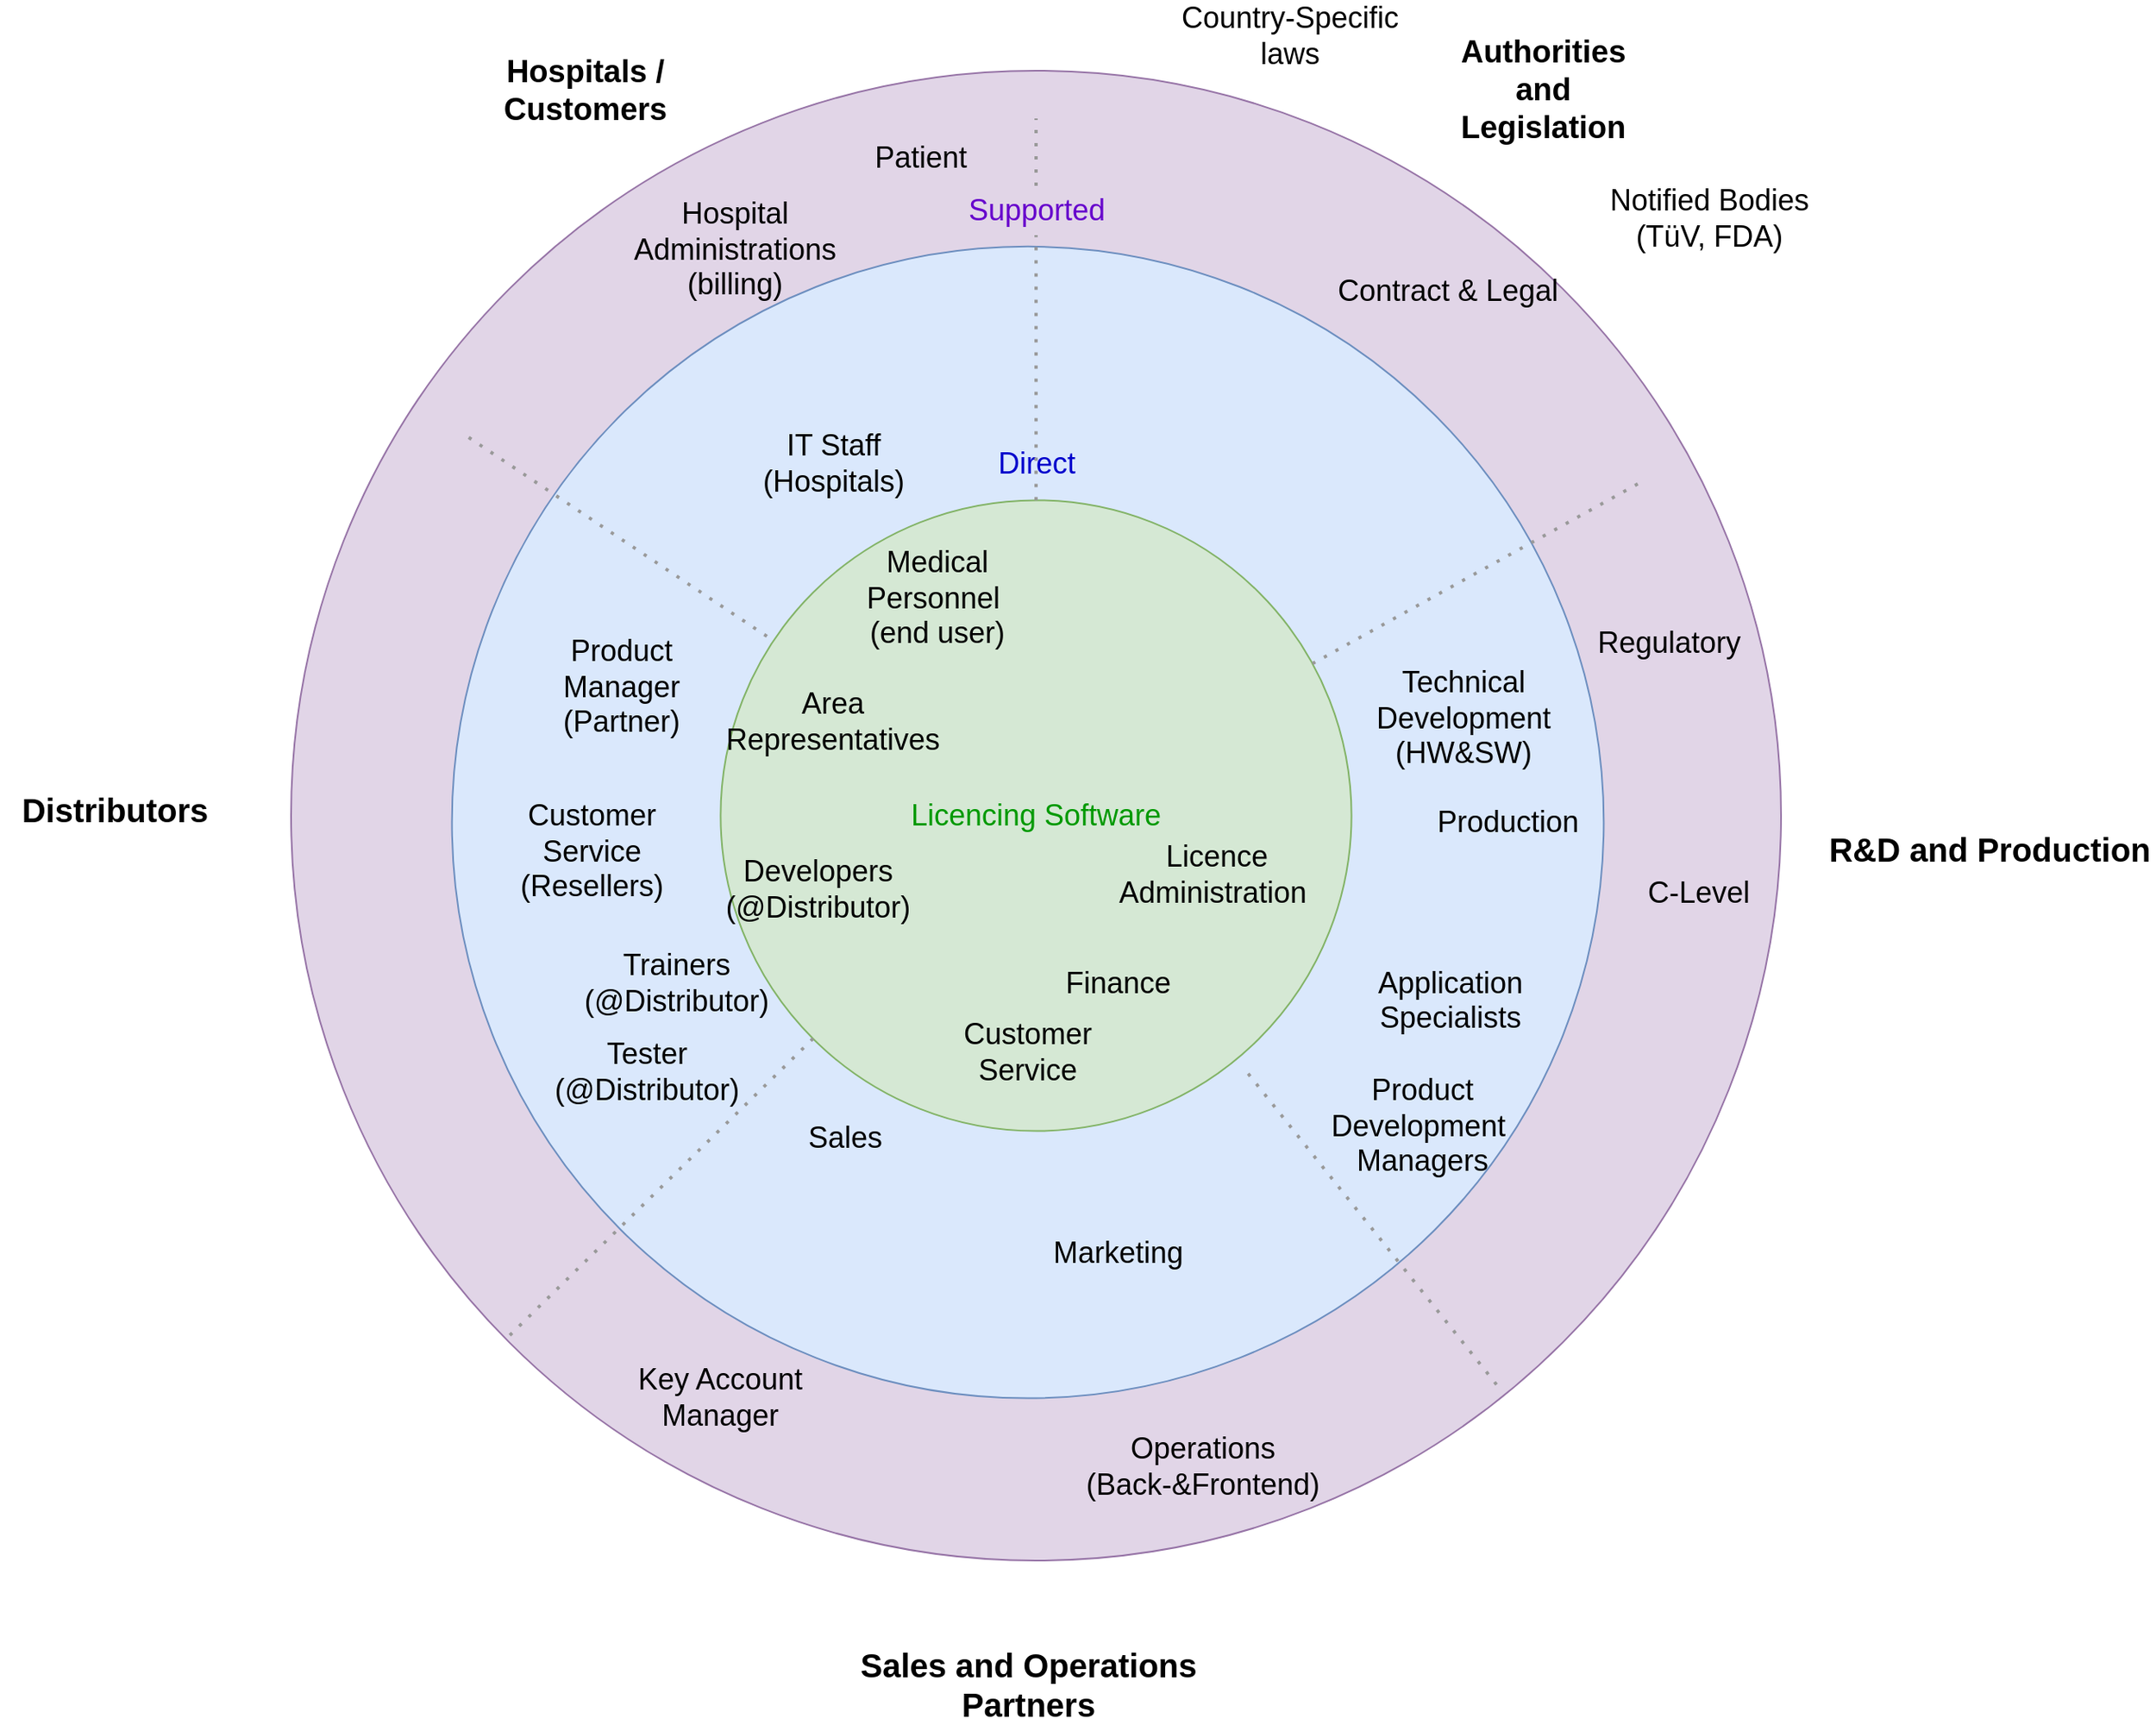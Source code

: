 <mxfile version="13.7.3" type="device"><diagram id="af7MOJhWRpyHIYIxjOTy" name="Page-1"><mxGraphModel dx="2031" dy="1376" grid="1" gridSize="10" guides="1" tooltips="1" connect="1" arrows="1" fold="1" page="1" pageScale="1" pageWidth="1654" pageHeight="1169" math="0" shadow="0"><root><mxCell id="0"/><mxCell id="1" parent="0"/><mxCell id="O_JMNvrhdsiQD1CXaHvM-4" value="Kern" style="ellipse;whiteSpace=wrap;html=1;aspect=fixed;fillColor=#e1d5e7;strokeColor=#9673a6;fontSize=18;" parent="1" vertex="1"><mxGeometry x="397" y="111" width="906" height="906" as="geometry"/></mxCell><mxCell id="O_JMNvrhdsiQD1CXaHvM-3" value="Kern" style="ellipse;whiteSpace=wrap;html=1;aspect=fixed;fillColor=#dae8fc;strokeColor=#6c8ebf;fontSize=18;" parent="1" vertex="1"><mxGeometry x="494.81" y="217.93" width="700.37" height="700.37" as="geometry"/></mxCell><mxCell id="O_JMNvrhdsiQD1CXaHvM-1" value="&lt;font style=&quot;font-size: 18px;&quot; color=&quot;#009900&quot;&gt;Licencing Software&lt;/font&gt;" style="ellipse;whiteSpace=wrap;html=1;aspect=fixed;fillColor=#d5e8d4;strokeColor=#82b366;fontSize=18;" parent="1" vertex="1"><mxGeometry x="658.19" y="372.19" width="383.61" height="383.61" as="geometry"/></mxCell><mxCell id="O_JMNvrhdsiQD1CXaHvM-5" value="&lt;font style=&quot;font-size: 18px;&quot; color=&quot;#0000cc&quot;&gt;Direct&lt;/font&gt;" style="text;html=1;resizable=0;autosize=1;align=center;verticalAlign=middle;points=[];fillColor=none;strokeColor=none;rounded=0;fontSize=18;" parent="1" vertex="1"><mxGeometry x="820" y="335" width="60" height="30" as="geometry"/></mxCell><mxCell id="O_JMNvrhdsiQD1CXaHvM-10" value="" style="endArrow=none;dashed=1;html=1;dashPattern=1 3;strokeWidth=2;exitX=0.5;exitY=0;exitDx=0;exitDy=0;fontColor=#999999;strokeColor=#999999;fontSize=18;" parent="1" source="O_JMNvrhdsiQD1CXaHvM-6" edge="1"><mxGeometry width="50" height="50" relative="1" as="geometry"><mxPoint x="825" y="454" as="sourcePoint"/><mxPoint x="850" y="140" as="targetPoint"/></mxGeometry></mxCell><mxCell id="O_JMNvrhdsiQD1CXaHvM-11" value="" style="endArrow=none;dashed=1;html=1;dashPattern=1 3;strokeWidth=2;strokeColor=#999999;fontSize=18;" parent="1" target="O_JMNvrhdsiQD1CXaHvM-1" edge="1"><mxGeometry width="50" height="50" relative="1" as="geometry"><mxPoint x="505" y="334" as="sourcePoint"/><mxPoint x="555" y="284" as="targetPoint"/></mxGeometry></mxCell><mxCell id="O_JMNvrhdsiQD1CXaHvM-12" value="" style="endArrow=none;dashed=1;html=1;dashPattern=1 3;strokeWidth=2;strokeColor=#999999;fontSize=18;" parent="1" source="O_JMNvrhdsiQD1CXaHvM-1" edge="1"><mxGeometry width="50" height="50" relative="1" as="geometry"><mxPoint x="860" y="474" as="sourcePoint"/><mxPoint x="1220" y="360" as="targetPoint"/></mxGeometry></mxCell><mxCell id="O_JMNvrhdsiQD1CXaHvM-15" value="" style="endArrow=none;dashed=1;html=1;dashPattern=1 3;strokeWidth=2;entryX=0.829;entryY=0.9;entryDx=0;entryDy=0;entryPerimeter=0;strokeColor=#999999;fontSize=18;" parent="1" target="O_JMNvrhdsiQD1CXaHvM-1" edge="1"><mxGeometry width="50" height="50" relative="1" as="geometry"><mxPoint x="1130" y="910" as="sourcePoint"/><mxPoint x="1125" y="794" as="targetPoint"/></mxGeometry></mxCell><mxCell id="O_JMNvrhdsiQD1CXaHvM-16" value="" style="endArrow=none;dashed=1;html=1;dashPattern=1 3;strokeWidth=2;entryX=0;entryY=1;entryDx=0;entryDy=0;strokeColor=#999999;fontSize=18;" parent="1" target="O_JMNvrhdsiQD1CXaHvM-1" edge="1"><mxGeometry width="50" height="50" relative="1" as="geometry"><mxPoint x="530" y="880" as="sourcePoint"/><mxPoint x="495.0" y="684" as="targetPoint"/></mxGeometry></mxCell><mxCell id="ZbgyPONyJUSTrNxz7-rS-1" value="&lt;font style=&quot;font-size: 18px;&quot;&gt;IT Staff (Hospitals)&lt;/font&gt;" style="text;html=1;strokeColor=none;fillColor=none;align=center;verticalAlign=middle;whiteSpace=wrap;rounded=0;fontSize=18;" parent="1" vertex="1"><mxGeometry x="700" y="332" width="53.62" height="36" as="geometry"/></mxCell><mxCell id="ZbgyPONyJUSTrNxz7-rS-2" value="&lt;font style=&quot;font-size: 19px&quot;&gt;&lt;b&gt;Authorities and Legislation&lt;/b&gt;&lt;/font&gt;" style="text;html=1;strokeColor=none;fillColor=none;align=center;verticalAlign=middle;whiteSpace=wrap;rounded=0;" parent="1" vertex="1"><mxGeometry x="1110" y="85" width="96.75" height="76" as="geometry"/></mxCell><mxCell id="ZbgyPONyJUSTrNxz7-rS-5" value="&lt;font style=&quot;font-size: 18px;&quot;&gt;&lt;br style=&quot;font-size: 18px;&quot;&gt;Technical Development (HW&amp;amp;SW)&lt;/font&gt;" style="text;html=1;strokeColor=none;fillColor=none;align=center;verticalAlign=middle;whiteSpace=wrap;rounded=0;fontSize=18;" parent="1" vertex="1"><mxGeometry x="1035.5" y="461.11" width="147.5" height="66" as="geometry"/></mxCell><mxCell id="ZbgyPONyJUSTrNxz7-rS-10" value="&lt;font style=&quot;font-size: 18px;&quot;&gt;Product Manager (Partner)&lt;/font&gt;" style="text;html=1;strokeColor=none;fillColor=none;align=center;verticalAlign=middle;whiteSpace=wrap;rounded=0;fontSize=18;" parent="1" vertex="1"><mxGeometry x="538.19" y="467" width="120" height="38" as="geometry"/></mxCell><mxCell id="ZbgyPONyJUSTrNxz7-rS-11" value="&lt;font style=&quot;font-size: 18px&quot;&gt;&lt;font style=&quot;font-size: 18px&quot;&gt;&amp;nbsp;&lt;br style=&quot;font-size: 18px&quot;&gt;&lt;/font&gt;Application Specialists&lt;/font&gt;" style="text;html=1;strokeColor=none;fillColor=none;align=center;verticalAlign=middle;whiteSpace=wrap;rounded=0;fontSize=18;" parent="1" vertex="1"><mxGeometry x="1026.75" y="646" width="150" height="40" as="geometry"/></mxCell><mxCell id="ZbgyPONyJUSTrNxz7-rS-13" value="&lt;font style=&quot;font-size: 18px;&quot;&gt;Production&lt;br style=&quot;font-size: 18px;&quot;&gt;&lt;/font&gt;" style="text;html=1;strokeColor=none;fillColor=none;align=center;verticalAlign=middle;whiteSpace=wrap;rounded=0;fontSize=18;" parent="1" vertex="1"><mxGeometry x="1096.75" y="556.11" width="80" height="24" as="geometry"/></mxCell><mxCell id="ZbgyPONyJUSTrNxz7-rS-15" value="&lt;font style=&quot;font-size: 18px;&quot;&gt;Customer Service&lt;/font&gt;" style="text;html=1;strokeColor=none;fillColor=none;align=center;verticalAlign=middle;whiteSpace=wrap;rounded=0;fontSize=18;" parent="1" vertex="1"><mxGeometry x="805" y="690" width="80" height="36" as="geometry"/></mxCell><mxCell id="Qg4BVynzMGf7UnE-AhXp-3" value="&lt;font style=&quot;font-size: 20px&quot;&gt;&lt;b&gt;Distributors&lt;/b&gt;&lt;/font&gt;" style="text;html=1;strokeColor=none;fillColor=none;align=center;verticalAlign=middle;whiteSpace=wrap;rounded=0;rotation=0;" parent="1" vertex="1"><mxGeometry x="220" y="540.11" width="140" height="40" as="geometry"/></mxCell><mxCell id="Qg4BVynzMGf7UnE-AhXp-4" value="&lt;font style=&quot;font-size: 20px&quot;&gt;&lt;b&gt;&lt;br&gt;Sales and Operations Partners&lt;/b&gt;&lt;/font&gt;" style="text;html=1;strokeColor=none;fillColor=none;align=center;verticalAlign=middle;whiteSpace=wrap;rounded=0;rotation=0;" parent="1" vertex="1"><mxGeometry x="737.5" y="1060" width="215" height="40" as="geometry"/></mxCell><mxCell id="Qg4BVynzMGf7UnE-AhXp-5" value="&lt;font style=&quot;font-size: 20px&quot;&gt;&lt;b&gt;R&amp;amp;D and Production&lt;/b&gt;&lt;/font&gt;" style="text;html=1;strokeColor=none;fillColor=none;align=center;verticalAlign=middle;whiteSpace=wrap;rounded=0;rotation=0;" parent="1" vertex="1"><mxGeometry x="1330" y="564" width="200" height="40" as="geometry"/></mxCell><mxCell id="4qZWRFTWGNWMqTd1A25K-4" value="&lt;font style=&quot;font-size: 18px;&quot;&gt;Patient&lt;/font&gt;" style="text;html=1;strokeColor=none;fillColor=none;align=center;verticalAlign=middle;whiteSpace=wrap;rounded=0;fontSize=18;" parent="1" vertex="1"><mxGeometry x="745" y="147" width="70" height="34" as="geometry"/></mxCell><mxCell id="4qZWRFTWGNWMqTd1A25K-6" value="&lt;font style=&quot;font-size: 18px;&quot;&gt;Customer Service (Resellers)&lt;/font&gt;" style="text;html=1;strokeColor=none;fillColor=none;align=center;verticalAlign=middle;whiteSpace=wrap;rounded=0;fontSize=18;" parent="1" vertex="1"><mxGeometry x="520" y="564" width="120" height="44" as="geometry"/></mxCell><mxCell id="4qZWRFTWGNWMqTd1A25K-7" value="&lt;font style=&quot;font-size: 18px;&quot;&gt;&lt;font style=&quot;font-size: 18px;&quot;&gt;Notified Bodies&lt;br style=&quot;font-size: 18px;&quot;&gt;(TüV, FDA)&lt;/font&gt;&lt;br style=&quot;font-size: 18px;&quot;&gt;&lt;/font&gt;" style="text;html=1;strokeColor=none;fillColor=none;align=center;verticalAlign=middle;whiteSpace=wrap;rounded=0;fontSize=18;" parent="1" vertex="1"><mxGeometry x="1183" y="186" width="152.5" height="30" as="geometry"/></mxCell><mxCell id="4qZWRFTWGNWMqTd1A25K-8" value="&lt;font style=&quot;font-size: 19px&quot;&gt;&lt;b&gt;Hospitals / Customers&lt;/b&gt;&lt;/font&gt;" style="text;html=1;strokeColor=none;fillColor=none;align=center;verticalAlign=middle;whiteSpace=wrap;rounded=0;" parent="1" vertex="1"><mxGeometry x="520" y="100" width="111.75" height="46" as="geometry"/></mxCell><mxCell id="4qZWRFTWGNWMqTd1A25K-9" value="&lt;font style=&quot;font-size: 18px;&quot;&gt;&lt;font style=&quot;font-size: 18px;&quot;&gt;Hospital Administrations&lt;br style=&quot;font-size: 18px;&quot;&gt;(billing)&lt;/font&gt;&lt;br style=&quot;font-size: 18px;&quot;&gt;&lt;/font&gt;" style="text;html=1;strokeColor=none;fillColor=none;align=center;verticalAlign=middle;whiteSpace=wrap;rounded=0;fontSize=18;" parent="1" vertex="1"><mxGeometry x="587.5" y="200" width="157.5" height="40" as="geometry"/></mxCell><mxCell id="WKgCG9ztmuXQFZnNToos-8" style="edgeStyle=orthogonalEdgeStyle;rounded=0;orthogonalLoop=1;jettySize=auto;html=1;exitX=0.5;exitY=1;exitDx=0;exitDy=0;strokeColor=#999999;fontColor=#999999;fontSize=18;" parent="1" source="ZbgyPONyJUSTrNxz7-rS-2" target="ZbgyPONyJUSTrNxz7-rS-2" edge="1"><mxGeometry relative="1" as="geometry"/></mxCell><mxCell id="O_JMNvrhdsiQD1CXaHvM-6" value="&lt;font style=&quot;font-size: 18px;&quot; color=&quot;#6600cc&quot;&gt;Supported&lt;/font&gt;" style="text;html=1;resizable=0;autosize=1;align=center;verticalAlign=middle;points=[];fillColor=none;strokeColor=none;rounded=0;fontSize=18;" parent="1" vertex="1"><mxGeometry x="800" y="181" width="100" height="30" as="geometry"/></mxCell><mxCell id="WKgCG9ztmuXQFZnNToos-10" value="" style="endArrow=none;dashed=1;html=1;dashPattern=1 3;strokeWidth=2;exitX=0.5;exitY=0;exitDx=0;exitDy=0;fontColor=#999999;strokeColor=#999999;fontSize=18;" parent="1" source="O_JMNvrhdsiQD1CXaHvM-1" target="O_JMNvrhdsiQD1CXaHvM-6" edge="1"><mxGeometry width="50" height="50" relative="1" as="geometry"><mxPoint x="845.005" y="412.77" as="sourcePoint"/><mxPoint x="850.0" y="140" as="targetPoint"/></mxGeometry></mxCell><mxCell id="_NNdJCLq6bxsE5DSMGM--1" value="&lt;font style=&quot;font-size: 18px;&quot;&gt;Area Representatives&lt;/font&gt;" style="text;html=1;strokeColor=none;fillColor=none;align=center;verticalAlign=middle;whiteSpace=wrap;rounded=0;fontSize=18;" parent="1" vertex="1"><mxGeometry x="679.31" y="487.11" width="95" height="40" as="geometry"/></mxCell><mxCell id="_NNdJCLq6bxsE5DSMGM--2" value="&lt;font style=&quot;font-size: 18px;&quot;&gt;&lt;font style=&quot;font-size: 18px;&quot;&gt;Medical Personnel&amp;nbsp;&lt;br style=&quot;font-size: 18px;&quot;&gt;&lt;/font&gt;&lt;font style=&quot;font-size: 18px;&quot;&gt;(end user)&lt;/font&gt;&lt;/font&gt;" style="text;html=1;strokeColor=none;fillColor=none;align=center;verticalAlign=middle;whiteSpace=wrap;rounded=0;fontSize=18;" parent="1" vertex="1"><mxGeometry x="730" y="410" width="120" height="44" as="geometry"/></mxCell><mxCell id="_NNdJCLq6bxsE5DSMGM--3" value="&lt;font style=&quot;font-size: 18px;&quot;&gt;&lt;font style=&quot;font-size: 18px;&quot;&gt;Tester&lt;br style=&quot;font-size: 18px;&quot;&gt;(@Distributor)&lt;/font&gt;&lt;br style=&quot;font-size: 18px;&quot;&gt;&lt;/font&gt;" style="text;html=1;strokeColor=none;fillColor=none;align=center;verticalAlign=middle;whiteSpace=wrap;rounded=0;fontSize=18;" parent="1" vertex="1"><mxGeometry x="566.38" y="700" width="95" height="40" as="geometry"/></mxCell><mxCell id="_NNdJCLq6bxsE5DSMGM--4" value="&lt;font style=&quot;font-size: 18px;&quot;&gt;Key Account Manager&lt;/font&gt;" style="text;html=1;strokeColor=none;fillColor=none;align=center;verticalAlign=middle;whiteSpace=wrap;rounded=0;fontSize=18;" parent="1" vertex="1"><mxGeometry x="587.5" y="896" width="140" height="44" as="geometry"/></mxCell><mxCell id="_NNdJCLq6bxsE5DSMGM--5" value="&lt;font style=&quot;font-size: 18px;&quot;&gt;&lt;font style=&quot;font-size: 18px;&quot;&gt;Trainers&lt;br style=&quot;font-size: 18px;&quot;&gt;(@Distributor)&lt;/font&gt;&lt;br style=&quot;font-size: 18px;&quot;&gt;&lt;/font&gt;" style="text;html=1;strokeColor=none;fillColor=none;align=center;verticalAlign=middle;whiteSpace=wrap;rounded=0;fontSize=18;" parent="1" vertex="1"><mxGeometry x="584.31" y="646" width="95" height="40" as="geometry"/></mxCell><mxCell id="_NNdJCLq6bxsE5DSMGM--6" value="&lt;font style=&quot;font-size: 18px&quot;&gt;&amp;nbsp;&lt;br style=&quot;font-size: 18px&quot;&gt;Product Development&amp;nbsp; Managers&lt;/font&gt;&lt;b style=&quot;font-size: 18px&quot;&gt;&lt;br style=&quot;font-size: 18px&quot;&gt;&lt;/b&gt;" style="text;html=1;strokeColor=none;fillColor=none;align=center;verticalAlign=middle;whiteSpace=wrap;rounded=0;fontSize=18;" parent="1" vertex="1"><mxGeometry x="1010" y="722" width="150" height="40" as="geometry"/></mxCell><mxCell id="_NNdJCLq6bxsE5DSMGM--7" value="&lt;font style=&quot;font-size: 18px;&quot;&gt;Sales&lt;/font&gt;" style="text;html=1;strokeColor=none;fillColor=none;align=center;verticalAlign=middle;whiteSpace=wrap;rounded=0;fontSize=18;" parent="1" vertex="1"><mxGeometry x="693.88" y="750" width="80" height="20" as="geometry"/></mxCell><mxCell id="_NNdJCLq6bxsE5DSMGM--8" value="&lt;font style=&quot;font-size: 18px&quot;&gt;Operations &lt;br style=&quot;font-size: 18px&quot;&gt;(Back-&amp;amp;Frontend)&lt;/font&gt;" style="text;html=1;strokeColor=none;fillColor=none;align=center;verticalAlign=middle;whiteSpace=wrap;rounded=0;fontSize=18;" parent="1" vertex="1"><mxGeometry x="870" y="940" width="163" height="40" as="geometry"/></mxCell><mxCell id="_NNdJCLq6bxsE5DSMGM--9" value="&lt;font style=&quot;font-size: 18px;&quot;&gt;Finance&lt;/font&gt;" style="text;html=1;strokeColor=none;fillColor=none;align=center;verticalAlign=middle;whiteSpace=wrap;rounded=0;fontSize=18;" parent="1" vertex="1"><mxGeometry x="860" y="646" width="80" height="40" as="geometry"/></mxCell><mxCell id="_NNdJCLq6bxsE5DSMGM--10" value="&lt;font style=&quot;font-size: 18px;&quot;&gt;&lt;br style=&quot;font-size: 18px;&quot;&gt;C-Level&lt;br style=&quot;font-size: 18px;&quot;&gt;&lt;/font&gt;" style="text;html=1;strokeColor=none;fillColor=none;align=center;verticalAlign=middle;whiteSpace=wrap;rounded=0;fontSize=18;" parent="1" vertex="1"><mxGeometry x="1213" y="580.11" width="80" height="39.89" as="geometry"/></mxCell><mxCell id="_NNdJCLq6bxsE5DSMGM--13" value="&lt;font style=&quot;font-size: 18px;&quot;&gt;Licence Administration&amp;nbsp;&lt;br style=&quot;font-size: 18px;&quot;&gt;&lt;/font&gt;" style="text;html=1;strokeColor=none;fillColor=none;align=center;verticalAlign=middle;whiteSpace=wrap;rounded=0;fontSize=18;" parent="1" vertex="1"><mxGeometry x="885" y="585.06" width="150" height="30" as="geometry"/></mxCell><mxCell id="_NNdJCLq6bxsE5DSMGM--14" value="&lt;font style=&quot;font-size: 18px;&quot;&gt;&lt;font style=&quot;font-size: 18px;&quot;&gt;Developers&lt;br style=&quot;font-size: 18px;&quot;&gt;(@Distributor)&lt;/font&gt;&lt;br style=&quot;font-size: 18px;&quot;&gt;&lt;/font&gt;" style="text;html=1;strokeColor=none;fillColor=none;align=center;verticalAlign=middle;whiteSpace=wrap;rounded=0;fontSize=18;" parent="1" vertex="1"><mxGeometry x="670" y="589" width="95" height="40" as="geometry"/></mxCell><mxCell id="_NNdJCLq6bxsE5DSMGM--15" value="&lt;font style=&quot;font-size: 18px;&quot;&gt;Country-Specific laws&lt;/font&gt;" style="text;html=1;strokeColor=none;fillColor=none;align=center;verticalAlign=middle;whiteSpace=wrap;rounded=0;fontSize=18;" parent="1" vertex="1"><mxGeometry x="927.5" y="75" width="152.5" height="30" as="geometry"/></mxCell><mxCell id="_NNdJCLq6bxsE5DSMGM--16" value="&lt;font style=&quot;font-size: 18px;&quot;&gt;Regulatory&lt;/font&gt;" style="text;html=1;strokeColor=none;fillColor=none;align=center;verticalAlign=middle;whiteSpace=wrap;rounded=0;fontSize=18;" parent="1" vertex="1"><mxGeometry x="1190" y="444.11" width="90" height="30" as="geometry"/></mxCell><mxCell id="_NNdJCLq6bxsE5DSMGM--17" value="&lt;font style=&quot;font-size: 18px;&quot;&gt;&lt;font style=&quot;font-size: 18px;&quot;&gt;Contract &amp;amp; Legal&lt;/font&gt;&lt;br style=&quot;font-size: 18px;&quot;&gt;&lt;/font&gt;" style="text;html=1;strokeColor=none;fillColor=none;align=center;verticalAlign=middle;whiteSpace=wrap;rounded=0;fontSize=18;" parent="1" vertex="1"><mxGeometry x="1024.25" y="230" width="152.5" height="30" as="geometry"/></mxCell><mxCell id="_NNdJCLq6bxsE5DSMGM--20" value="&lt;font style=&quot;font-size: 18px;&quot;&gt;Marketing&lt;/font&gt;" style="text;html=1;strokeColor=none;fillColor=none;align=center;verticalAlign=middle;whiteSpace=wrap;rounded=0;fontSize=18;" parent="1" vertex="1"><mxGeometry x="860" y="820" width="80" height="20" as="geometry"/></mxCell></root></mxGraphModel></diagram></mxfile>